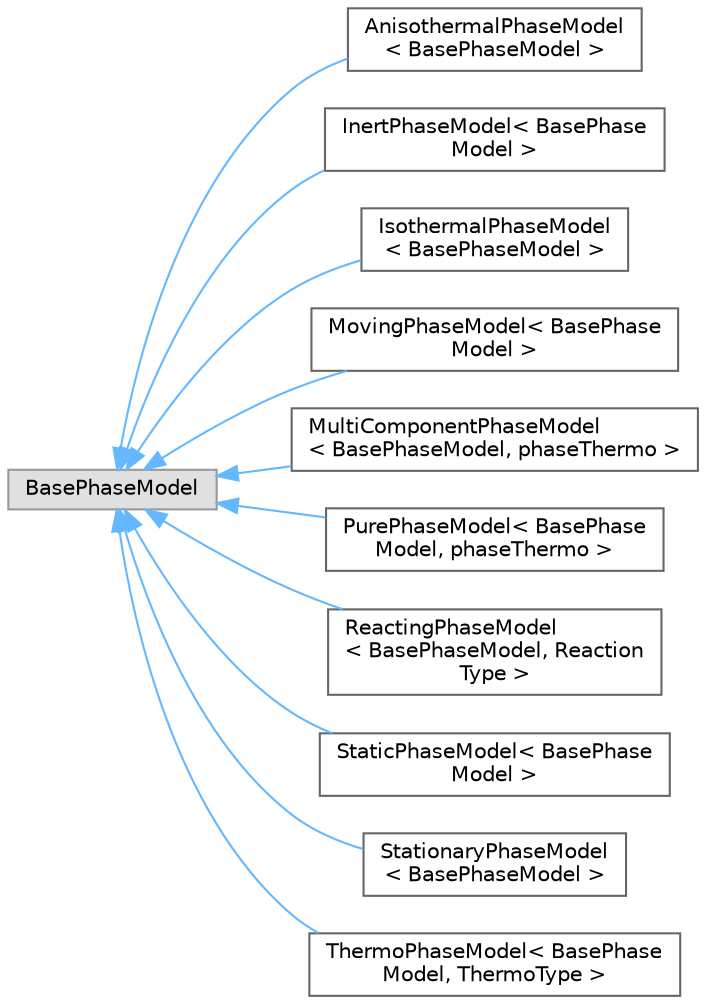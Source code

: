 digraph "Graphical Class Hierarchy"
{
 // LATEX_PDF_SIZE
  bgcolor="transparent";
  edge [fontname=Helvetica,fontsize=10,labelfontname=Helvetica,labelfontsize=10];
  node [fontname=Helvetica,fontsize=10,shape=box,height=0.2,width=0.4];
  rankdir="LR";
  Node0 [id="Node000000",label="BasePhaseModel",height=0.2,width=0.4,color="grey60", fillcolor="#E0E0E0", style="filled",tooltip=" "];
  Node0 -> Node1 [id="edge4206_Node000000_Node000001",dir="back",color="steelblue1",style="solid",tooltip=" "];
  Node1 [id="Node000001",label="AnisothermalPhaseModel\l\< BasePhaseModel \>",height=0.2,width=0.4,color="grey40", fillcolor="white", style="filled",URL="$classFoam_1_1AnisothermalPhaseModel.html",tooltip="Class which represents a phase for which the temperature (strictly energy) varies...."];
  Node0 -> Node2 [id="edge4207_Node000000_Node000002",dir="back",color="steelblue1",style="solid",tooltip=" "];
  Node2 [id="Node000002",label="InertPhaseModel\< BasePhase\lModel \>",height=0.2,width=0.4,color="grey40", fillcolor="white", style="filled",URL="$classFoam_1_1InertPhaseModel.html",tooltip="Class which represents an inert phase, with no reactions. Returns zero reaction rate and heat."];
  Node0 -> Node3 [id="edge4208_Node000000_Node000003",dir="back",color="steelblue1",style="solid",tooltip=" "];
  Node3 [id="Node000003",label="IsothermalPhaseModel\l\< BasePhaseModel \>",height=0.2,width=0.4,color="grey40", fillcolor="white", style="filled",URL="$classFoam_1_1IsothermalPhaseModel.html",tooltip="Class which represents a phase for which the temperature (strictly energy) remains constant...."];
  Node0 -> Node4 [id="edge4209_Node000000_Node000004",dir="back",color="steelblue1",style="solid",tooltip=" "];
  Node4 [id="Node000004",label="MovingPhaseModel\< BasePhase\lModel \>",height=0.2,width=0.4,color="grey40", fillcolor="white", style="filled",URL="$classFoam_1_1MovingPhaseModel.html",tooltip="Class which represents a moving fluid phase. Holds the velocity, fluxes and turbulence model...."];
  Node0 -> Node5 [id="edge4210_Node000000_Node000005",dir="back",color="steelblue1",style="solid",tooltip=" "];
  Node5 [id="Node000005",label="MultiComponentPhaseModel\l\< BasePhaseModel, phaseThermo \>",height=0.2,width=0.4,color="grey40", fillcolor="white", style="filled",URL="$classFoam_1_1MultiComponentPhaseModel.html",tooltip="Class which represents a phase with multiple species. Returns the species' mass fractions,..."];
  Node0 -> Node6 [id="edge4211_Node000000_Node000006",dir="back",color="steelblue1",style="solid",tooltip=" "];
  Node6 [id="Node000006",label="PurePhaseModel\< BasePhase\lModel, phaseThermo \>",height=0.2,width=0.4,color="grey40", fillcolor="white", style="filled",URL="$classFoam_1_1PurePhaseModel.html",tooltip="Class which represents pure phases, i.e. without any species. Returns an empty list of mass fractions..."];
  Node0 -> Node7 [id="edge4212_Node000000_Node000007",dir="back",color="steelblue1",style="solid",tooltip=" "];
  Node7 [id="Node000007",label="ReactingPhaseModel\l\< BasePhaseModel, Reaction\lType \>",height=0.2,width=0.4,color="grey40", fillcolor="white", style="filled",URL="$classFoam_1_1ReactingPhaseModel.html",tooltip="Class which represents phases with volumetric reactions. Returns the reaction rate and heat."];
  Node0 -> Node8 [id="edge4213_Node000000_Node000008",dir="back",color="steelblue1",style="solid",tooltip=" "];
  Node8 [id="Node000008",label="StaticPhaseModel\< BasePhase\lModel \>",height=0.2,width=0.4,color="grey40", fillcolor="white", style="filled",URL="$classFoam_1_1StaticPhaseModel.html",tooltip="Class which represents a static fluid phase."];
  Node0 -> Node9 [id="edge4214_Node000000_Node000009",dir="back",color="steelblue1",style="solid",tooltip=" "];
  Node9 [id="Node000009",label="StationaryPhaseModel\l\< BasePhaseModel \>",height=0.2,width=0.4,color="grey40", fillcolor="white", style="filled",URL="$classFoam_1_1StationaryPhaseModel.html",tooltip="Class which represents a stationary (and therefore probably solid) phase. Generates,..."];
  Node0 -> Node10 [id="edge4215_Node000000_Node000010",dir="back",color="steelblue1",style="solid",tooltip=" "];
  Node10 [id="Node000010",label="ThermoPhaseModel\< BasePhase\lModel, ThermoType \>",height=0.2,width=0.4,color="grey40", fillcolor="white", style="filled",URL="$classFoam_1_1ThermoPhaseModel.html",tooltip="Class which represents a phase with a thermodynamic model. Provides access to the thermodynamic varia..."];
}
